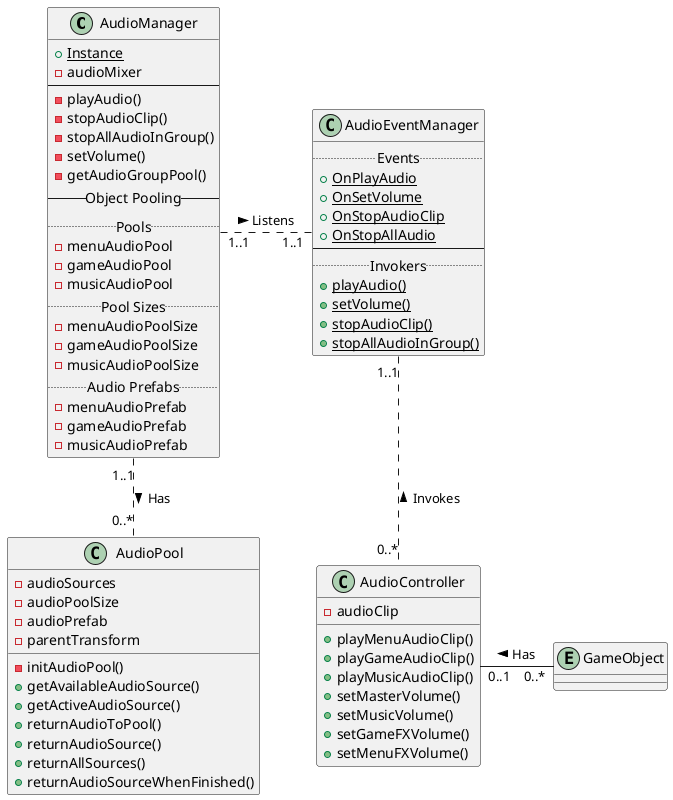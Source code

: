 @startuml inputsystem
class AudioManager {
    {static} +Instance
    -audioMixer
    ---
    -playAudio()
    -stopAudioClip()
    -stopAllAudioInGroup()
    -setVolume()
    -getAudioGroupPool()
    --Object Pooling--
    ..Pools..
    -menuAudioPool
    -gameAudioPool
    -musicAudioPool
    ..Pool Sizes..
    -menuAudioPoolSize
    -gameAudioPoolSize
    -musicAudioPoolSize
    ..Audio Prefabs..
    -menuAudioPrefab
    -gameAudioPrefab
    -musicAudioPrefab
}

class AudioPool {
    -audioSources
    -audioPoolSize
    -audioPrefab
    -parentTransform
    -initAudioPool()
    +getAvailableAudioSource()
    +getActiveAudioSource()
    +returnAudioToPool()
    +returnAudioSource()
    +returnAllSources()
    +returnAudioSourceWhenFinished()
}

class AudioController {
    -audioClip
    +playMenuAudioClip()
    +playGameAudioClip()
    +playMusicAudioClip()
    +setMasterVolume()
    +setMusicVolume()
    +setGameFXVolume()
    +setMenuFXVolume()
}

class AudioEventManager {
    ..Events..
    {static} +OnPlayAudio
    {static} +OnSetVolume
    {static} +OnStopAudioClip
    {static} +OnStopAllAudio
    ---
    ..Invokers..
    {static} +playAudio()
    {static} +setVolume()
    {static} +stopAudioClip()
    {static} +stopAllAudioInGroup()
}

entity GameObject

AudioManager       "1..1"    .right.    "1..1"    AudioEventManager    : "Listens >"
AudioManager       "1..1"    .down.     "0..*"    AudioPool            : "Has >"
AudioController    "0..*"    .up.       "1..1"    AudioEventManager    : "Invokes >"
AudioController    "0..1"    -right-    "0..*"    GameObject           : "Has <"

@enduml

